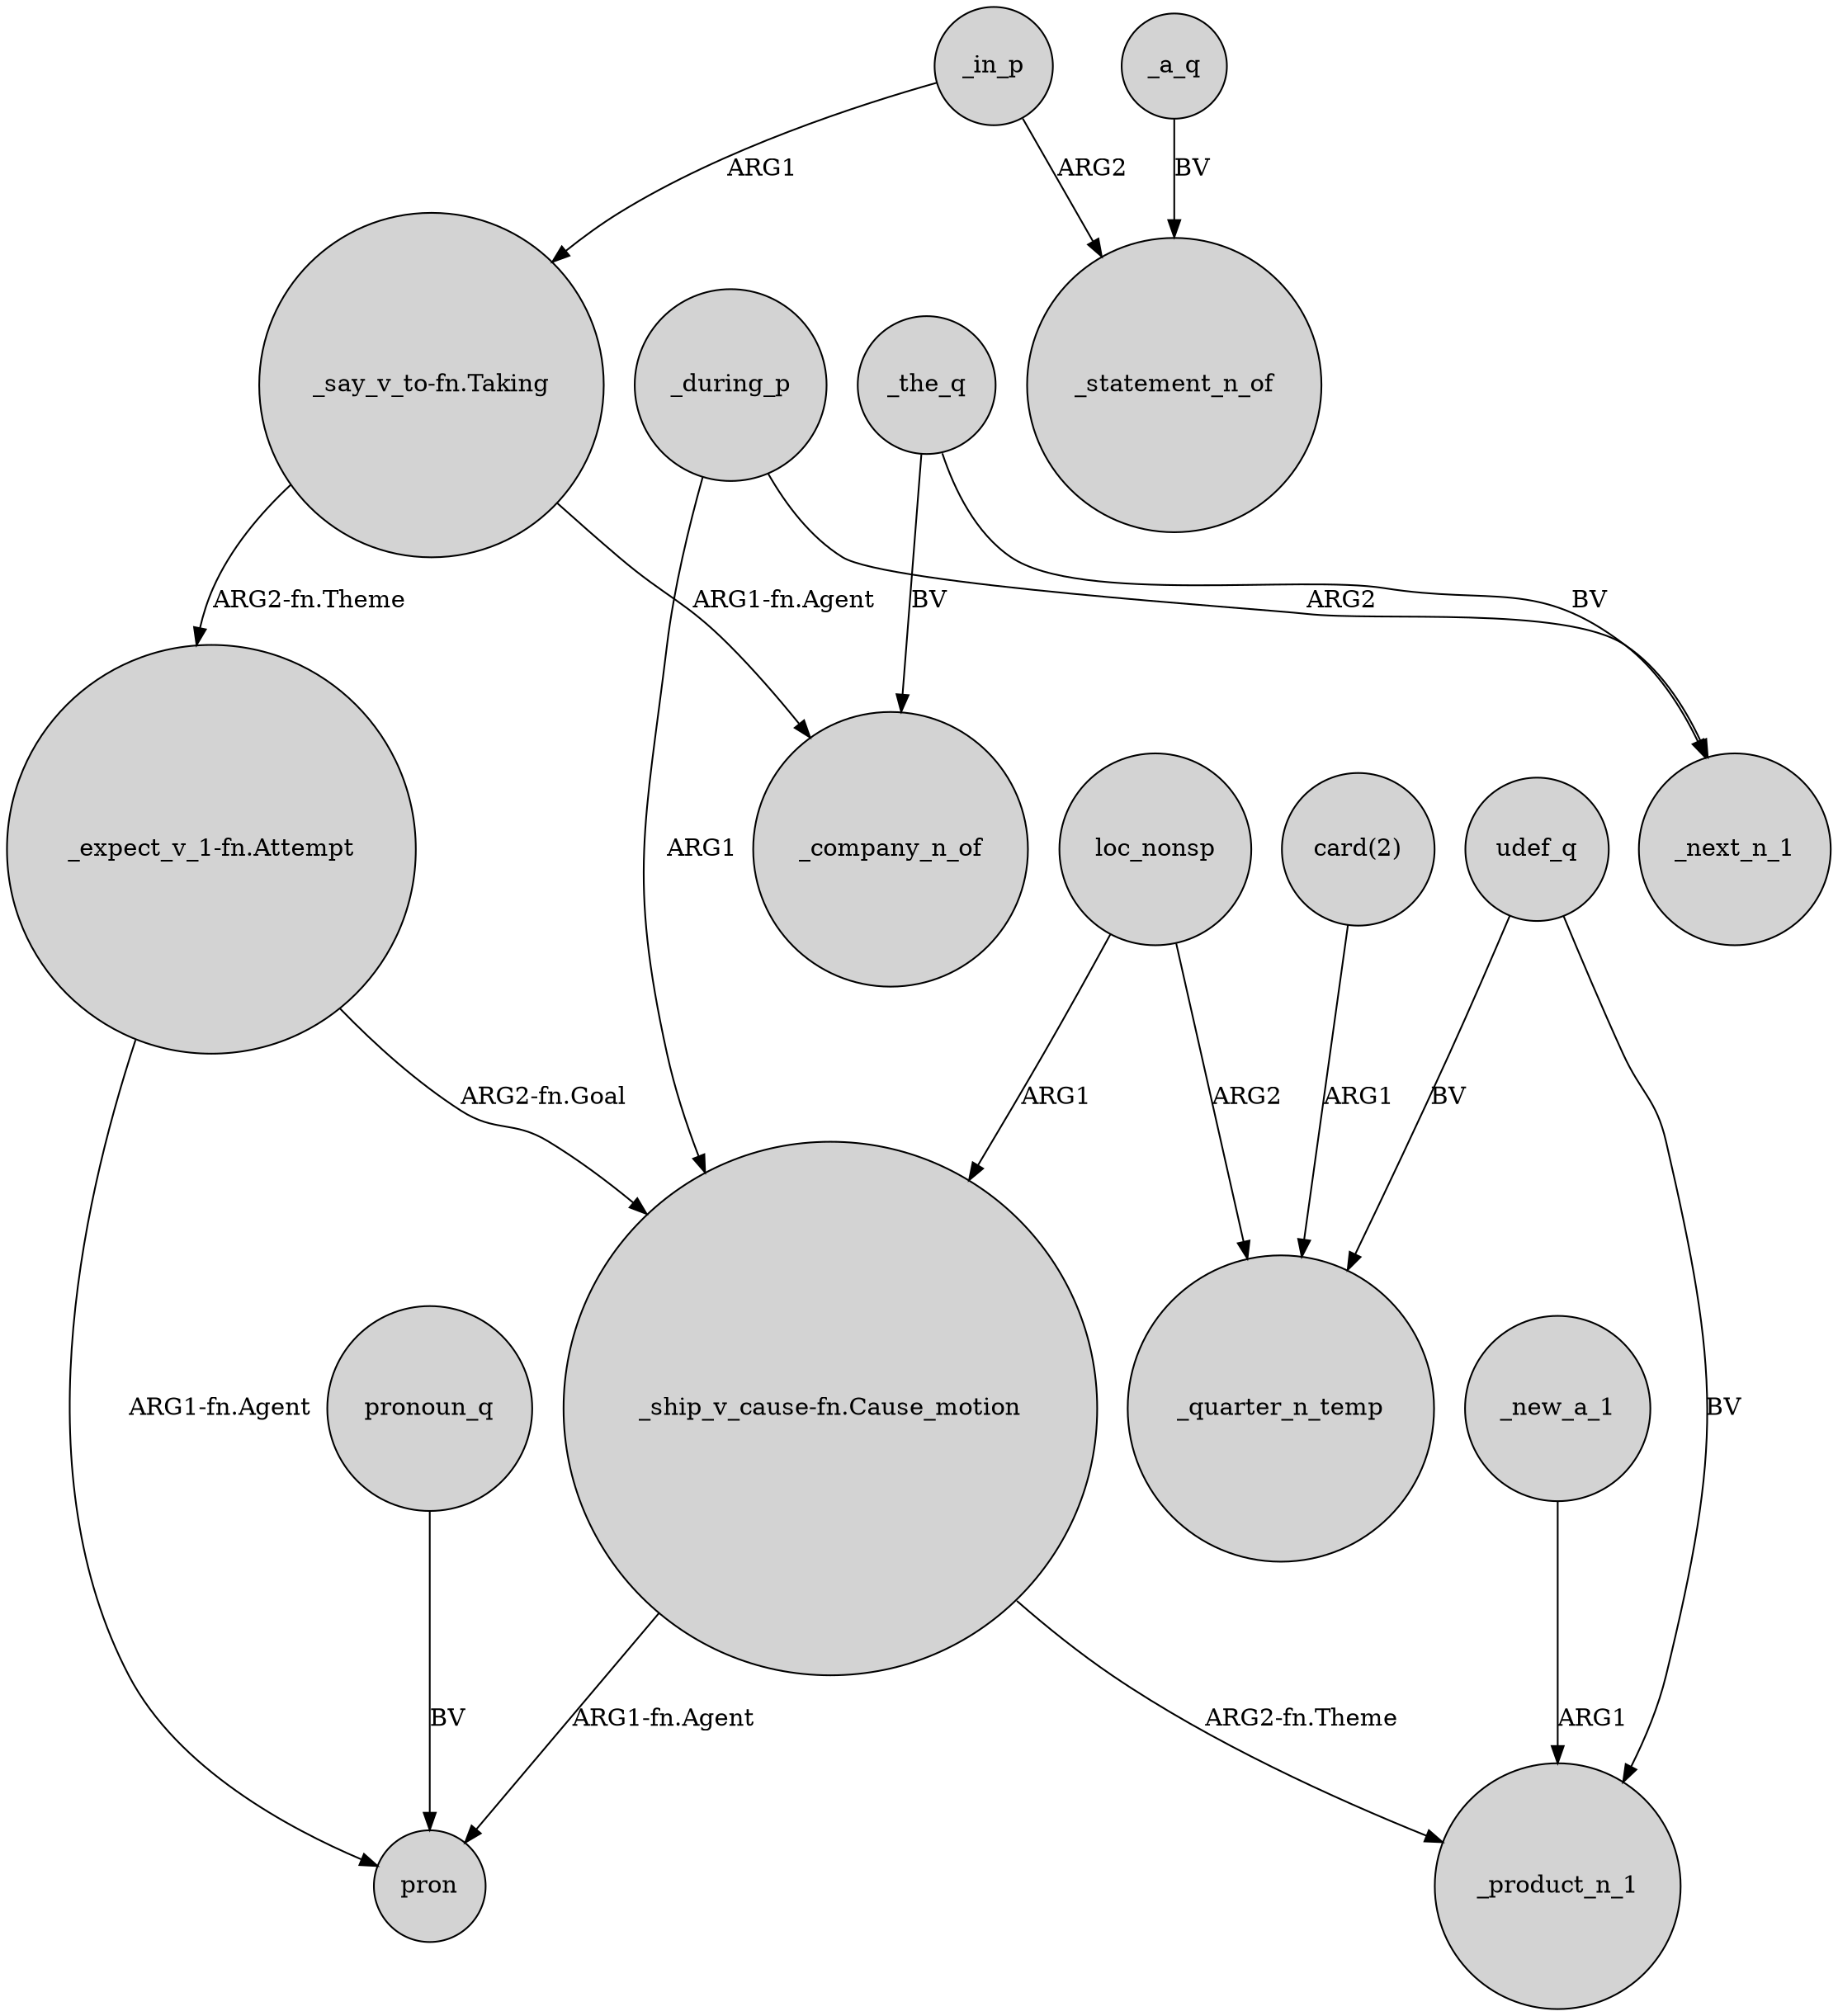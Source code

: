 digraph {
	node [shape=circle style=filled]
	_in_p -> "_say_v_to-fn.Taking" [label=ARG1]
	"_expect_v_1-fn.Attempt" -> pron [label="ARG1-fn.Agent"]
	loc_nonsp -> _quarter_n_temp [label=ARG2]
	"_say_v_to-fn.Taking" -> _company_n_of [label="ARG1-fn.Agent"]
	udef_q -> _product_n_1 [label=BV]
	_new_a_1 -> _product_n_1 [label=ARG1]
	pronoun_q -> pron [label=BV]
	"_ship_v_cause-fn.Cause_motion" -> _product_n_1 [label="ARG2-fn.Theme"]
	"card(2)" -> _quarter_n_temp [label=ARG1]
	_the_q -> _next_n_1 [label=BV]
	_during_p -> "_ship_v_cause-fn.Cause_motion" [label=ARG1]
	udef_q -> _quarter_n_temp [label=BV]
	_during_p -> _next_n_1 [label=ARG2]
	_in_p -> _statement_n_of [label=ARG2]
	"_expect_v_1-fn.Attempt" -> "_ship_v_cause-fn.Cause_motion" [label="ARG2-fn.Goal"]
	loc_nonsp -> "_ship_v_cause-fn.Cause_motion" [label=ARG1]
	"_ship_v_cause-fn.Cause_motion" -> pron [label="ARG1-fn.Agent"]
	_the_q -> _company_n_of [label=BV]
	"_say_v_to-fn.Taking" -> "_expect_v_1-fn.Attempt" [label="ARG2-fn.Theme"]
	_a_q -> _statement_n_of [label=BV]
}
